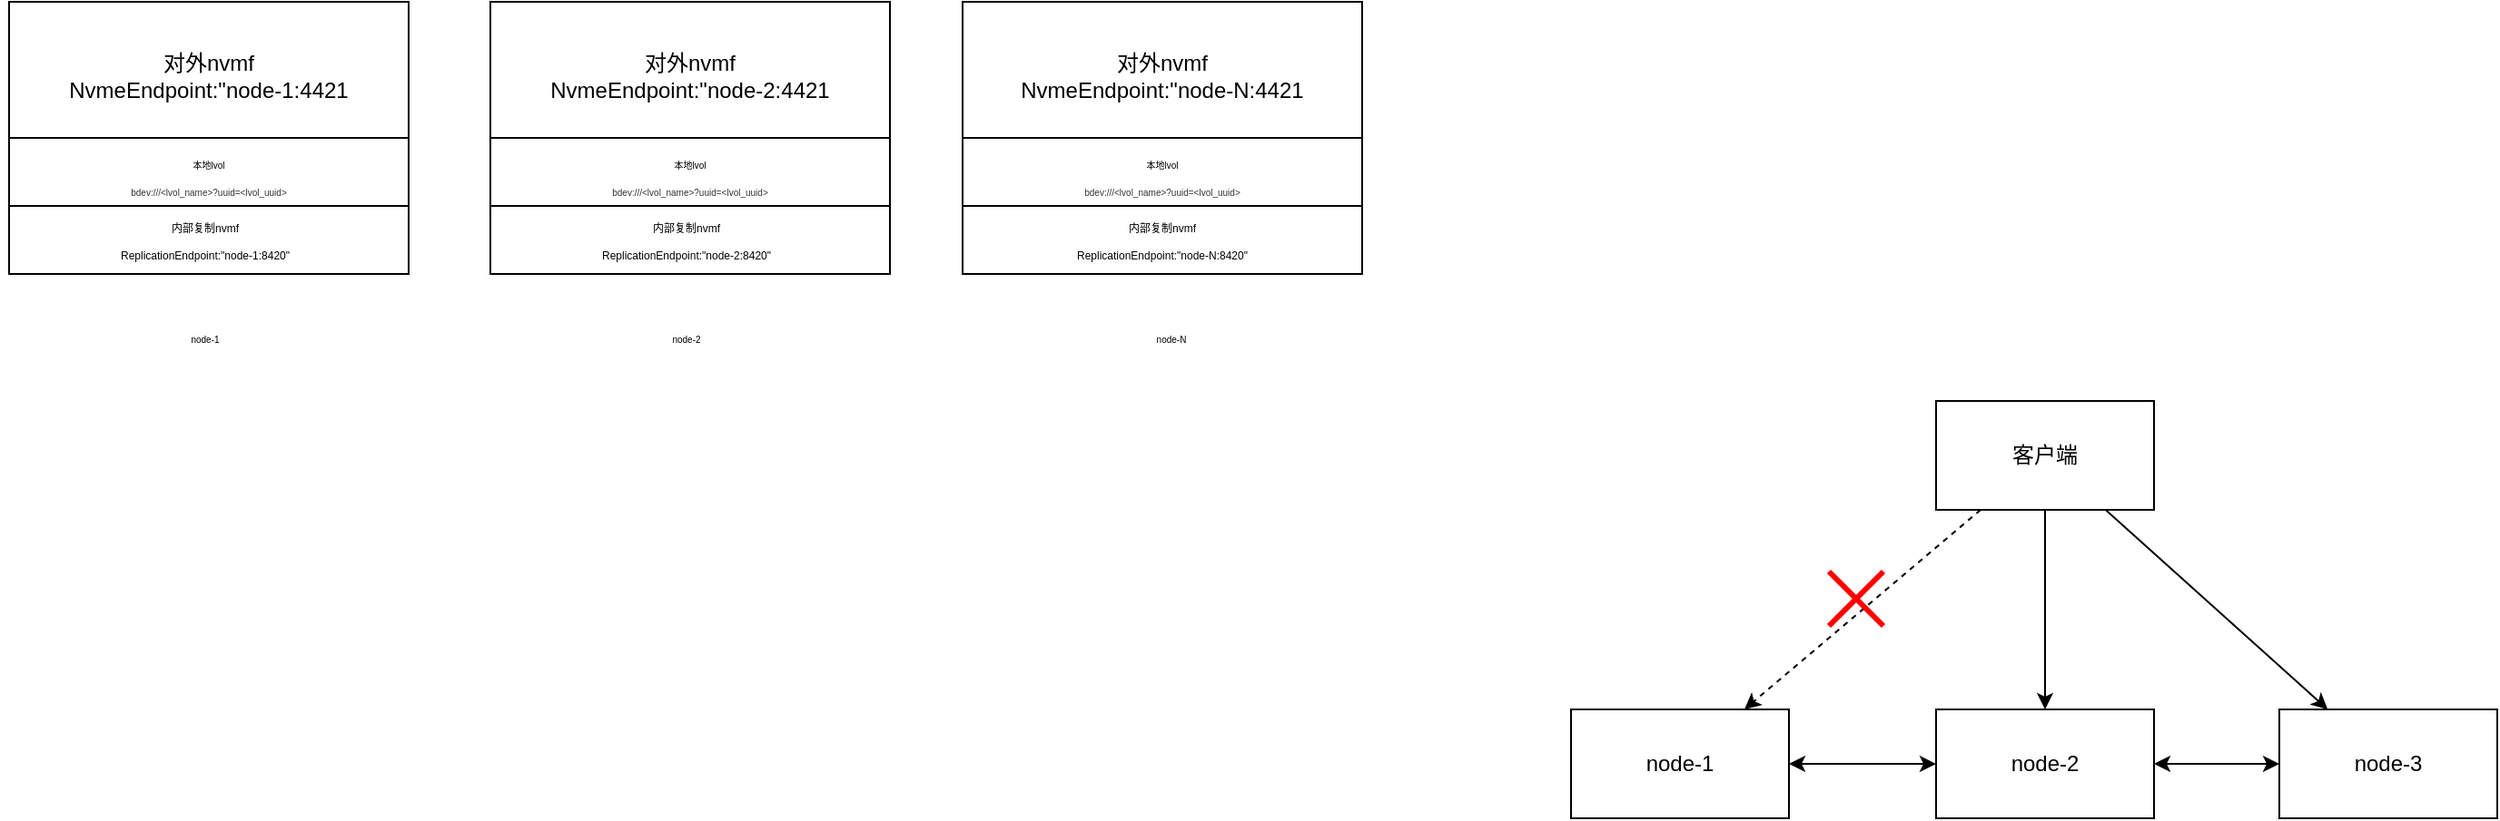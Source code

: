 <mxfile version="17.4.1" type="github">
  <diagram id="ZcXVYhi8jEZApE4LMf-Q" name="Page-1">
    <mxGraphModel dx="2062" dy="1108" grid="1" gridSize="10" guides="1" tooltips="1" connect="1" arrows="1" fold="1" page="1" pageScale="1" pageWidth="827" pageHeight="1169" math="0" shadow="0">
      <root>
        <mxCell id="0" />
        <mxCell id="1" parent="0" />
        <mxCell id="OA4Hp8N05hoUwHdPYNo9-9" value="" style="group" parent="1" vertex="1" connectable="0">
          <mxGeometry x="115" y="330" width="225" height="150" as="geometry" />
        </mxCell>
        <mxCell id="OA4Hp8N05hoUwHdPYNo9-2" value="" style="rounded=0;whiteSpace=wrap;html=1;" parent="OA4Hp8N05hoUwHdPYNo9-9" vertex="1">
          <mxGeometry x="5" width="220" height="150" as="geometry" />
        </mxCell>
        <mxCell id="OA4Hp8N05hoUwHdPYNo9-3" value="对外nvmf&lt;br&gt;NvmeEndpoint:&quot;node-1:4421" style="text;html=1;strokeColor=none;fillColor=none;align=center;verticalAlign=middle;whiteSpace=wrap;rounded=0;" parent="OA4Hp8N05hoUwHdPYNo9-9" vertex="1">
          <mxGeometry x="35" y="26" width="160" height="30" as="geometry" />
        </mxCell>
        <mxCell id="OA4Hp8N05hoUwHdPYNo9-4" value="&lt;font style=&quot;font-size: 6px&quot;&gt;内部复制nvmf&lt;br&gt;ReplicationEndpoint:&quot;node-1:8420&quot;&lt;/font&gt;" style="text;html=1;strokeColor=none;fillColor=none;align=center;verticalAlign=middle;whiteSpace=wrap;rounded=0;strokeWidth=0;" parent="OA4Hp8N05hoUwHdPYNo9-9" vertex="1">
          <mxGeometry x="13" y="110" width="200" height="40" as="geometry" />
        </mxCell>
        <mxCell id="OA4Hp8N05hoUwHdPYNo9-5" value="" style="endArrow=none;html=1;rounded=0;exitX=0;exitY=0.5;exitDx=0;exitDy=0;entryX=1;entryY=0.5;entryDx=0;entryDy=0;" parent="OA4Hp8N05hoUwHdPYNo9-9" source="OA4Hp8N05hoUwHdPYNo9-2" target="OA4Hp8N05hoUwHdPYNo9-2" edge="1">
          <mxGeometry width="50" height="50" relative="1" as="geometry">
            <mxPoint x="55" y="100" as="sourcePoint" />
            <mxPoint x="105" y="50" as="targetPoint" />
          </mxGeometry>
        </mxCell>
        <mxCell id="OA4Hp8N05hoUwHdPYNo9-6" value="" style="endArrow=none;html=1;rounded=0;exitX=0;exitY=0.75;exitDx=0;exitDy=0;entryX=1;entryY=0.75;entryDx=0;entryDy=0;" parent="OA4Hp8N05hoUwHdPYNo9-9" source="OA4Hp8N05hoUwHdPYNo9-2" target="OA4Hp8N05hoUwHdPYNo9-2" edge="1">
          <mxGeometry width="50" height="50" relative="1" as="geometry">
            <mxPoint x="15" y="62.5" as="sourcePoint" />
            <mxPoint x="85" y="80" as="targetPoint" />
          </mxGeometry>
        </mxCell>
        <mxCell id="OA4Hp8N05hoUwHdPYNo9-8" value="&lt;font style=&quot;font-size: 5px&quot;&gt;本地lvol&lt;br&gt;&lt;span style=&quot;color: rgb(51 , 51 , 51)&quot;&gt;bdev:///&amp;lt;lvol_name&amp;gt;?uuid=&amp;lt;lvol_uuid&amp;gt;&lt;/span&gt;&lt;/font&gt;&lt;span style=&quot;font-size: 6px&quot;&gt;&lt;br&gt;&lt;/span&gt;" style="text;html=1;strokeColor=none;fillColor=none;align=center;verticalAlign=middle;whiteSpace=wrap;rounded=0;strokeWidth=0;" parent="OA4Hp8N05hoUwHdPYNo9-9" vertex="1">
          <mxGeometry x="5" y="80" width="220" height="30" as="geometry" />
        </mxCell>
        <mxCell id="OA4Hp8N05hoUwHdPYNo9-10" value="" style="group" parent="1" vertex="1" connectable="0">
          <mxGeometry x="380" y="330" width="225" height="150" as="geometry" />
        </mxCell>
        <mxCell id="OA4Hp8N05hoUwHdPYNo9-11" value="" style="rounded=0;whiteSpace=wrap;html=1;" parent="OA4Hp8N05hoUwHdPYNo9-10" vertex="1">
          <mxGeometry x="5" width="220" height="150" as="geometry" />
        </mxCell>
        <mxCell id="OA4Hp8N05hoUwHdPYNo9-12" value="对外nvmf&lt;br&gt;NvmeEndpoint:&quot;node-2:4421" style="text;html=1;strokeColor=none;fillColor=none;align=center;verticalAlign=middle;whiteSpace=wrap;rounded=0;" parent="OA4Hp8N05hoUwHdPYNo9-10" vertex="1">
          <mxGeometry x="35" y="26" width="160" height="30" as="geometry" />
        </mxCell>
        <mxCell id="OA4Hp8N05hoUwHdPYNo9-13" value="&lt;font style=&quot;font-size: 6px&quot;&gt;内部复制nvmf&lt;br&gt;ReplicationEndpoint:&quot;node-2:8420&quot;&lt;/font&gt;" style="text;html=1;strokeColor=none;fillColor=none;align=center;verticalAlign=middle;whiteSpace=wrap;rounded=0;strokeWidth=0;" parent="OA4Hp8N05hoUwHdPYNo9-10" vertex="1">
          <mxGeometry x="13" y="110" width="200" height="40" as="geometry" />
        </mxCell>
        <mxCell id="OA4Hp8N05hoUwHdPYNo9-14" value="" style="endArrow=none;html=1;rounded=0;exitX=0;exitY=0.5;exitDx=0;exitDy=0;entryX=1;entryY=0.5;entryDx=0;entryDy=0;" parent="OA4Hp8N05hoUwHdPYNo9-10" source="OA4Hp8N05hoUwHdPYNo9-11" target="OA4Hp8N05hoUwHdPYNo9-11" edge="1">
          <mxGeometry width="50" height="50" relative="1" as="geometry">
            <mxPoint x="55" y="100" as="sourcePoint" />
            <mxPoint x="105" y="50" as="targetPoint" />
          </mxGeometry>
        </mxCell>
        <mxCell id="OA4Hp8N05hoUwHdPYNo9-15" value="" style="endArrow=none;html=1;rounded=0;exitX=0;exitY=0.75;exitDx=0;exitDy=0;entryX=1;entryY=0.75;entryDx=0;entryDy=0;" parent="OA4Hp8N05hoUwHdPYNo9-10" source="OA4Hp8N05hoUwHdPYNo9-11" target="OA4Hp8N05hoUwHdPYNo9-11" edge="1">
          <mxGeometry width="50" height="50" relative="1" as="geometry">
            <mxPoint x="15" y="62.5" as="sourcePoint" />
            <mxPoint x="85" y="80" as="targetPoint" />
          </mxGeometry>
        </mxCell>
        <mxCell id="OA4Hp8N05hoUwHdPYNo9-16" value="&lt;font style=&quot;font-size: 5px&quot;&gt;本地lvol&lt;br&gt;&lt;span style=&quot;color: rgb(51 , 51 , 51)&quot;&gt;bdev:///&amp;lt;lvol_name&amp;gt;?uuid=&amp;lt;lvol_uuid&amp;gt;&lt;/span&gt;&lt;/font&gt;&lt;span style=&quot;font-size: 6px&quot;&gt;&lt;br&gt;&lt;/span&gt;" style="text;html=1;strokeColor=none;fillColor=none;align=center;verticalAlign=middle;whiteSpace=wrap;rounded=0;strokeWidth=0;" parent="OA4Hp8N05hoUwHdPYNo9-10" vertex="1">
          <mxGeometry x="5" y="80" width="220" height="30" as="geometry" />
        </mxCell>
        <mxCell id="OA4Hp8N05hoUwHdPYNo9-17" value="" style="group" parent="1" vertex="1" connectable="0">
          <mxGeometry x="640" y="330" width="225" height="150" as="geometry" />
        </mxCell>
        <mxCell id="OA4Hp8N05hoUwHdPYNo9-18" value="" style="rounded=0;whiteSpace=wrap;html=1;" parent="OA4Hp8N05hoUwHdPYNo9-17" vertex="1">
          <mxGeometry x="5" width="220" height="150" as="geometry" />
        </mxCell>
        <mxCell id="OA4Hp8N05hoUwHdPYNo9-19" value="对外nvmf&lt;br&gt;NvmeEndpoint:&quot;node-N:4421" style="text;html=1;strokeColor=none;fillColor=none;align=center;verticalAlign=middle;whiteSpace=wrap;rounded=0;" parent="OA4Hp8N05hoUwHdPYNo9-17" vertex="1">
          <mxGeometry x="35" y="26" width="160" height="30" as="geometry" />
        </mxCell>
        <mxCell id="OA4Hp8N05hoUwHdPYNo9-20" value="&lt;font style=&quot;font-size: 6px&quot;&gt;内部复制nvmf&lt;br&gt;ReplicationEndpoint:&quot;node-N:8420&quot;&lt;/font&gt;" style="text;html=1;strokeColor=none;fillColor=none;align=center;verticalAlign=middle;whiteSpace=wrap;rounded=0;strokeWidth=0;" parent="OA4Hp8N05hoUwHdPYNo9-17" vertex="1">
          <mxGeometry x="15" y="110" width="200" height="40" as="geometry" />
        </mxCell>
        <mxCell id="OA4Hp8N05hoUwHdPYNo9-21" value="" style="endArrow=none;html=1;rounded=0;exitX=0;exitY=0.5;exitDx=0;exitDy=0;entryX=1;entryY=0.5;entryDx=0;entryDy=0;" parent="OA4Hp8N05hoUwHdPYNo9-17" source="OA4Hp8N05hoUwHdPYNo9-18" target="OA4Hp8N05hoUwHdPYNo9-18" edge="1">
          <mxGeometry width="50" height="50" relative="1" as="geometry">
            <mxPoint x="55" y="100" as="sourcePoint" />
            <mxPoint x="105" y="50" as="targetPoint" />
          </mxGeometry>
        </mxCell>
        <mxCell id="OA4Hp8N05hoUwHdPYNo9-22" value="" style="endArrow=none;html=1;rounded=0;exitX=0;exitY=0.75;exitDx=0;exitDy=0;entryX=1;entryY=0.75;entryDx=0;entryDy=0;" parent="OA4Hp8N05hoUwHdPYNo9-17" source="OA4Hp8N05hoUwHdPYNo9-18" target="OA4Hp8N05hoUwHdPYNo9-18" edge="1">
          <mxGeometry width="50" height="50" relative="1" as="geometry">
            <mxPoint x="15" y="62.5" as="sourcePoint" />
            <mxPoint x="85" y="80" as="targetPoint" />
          </mxGeometry>
        </mxCell>
        <mxCell id="OA4Hp8N05hoUwHdPYNo9-23" value="&lt;font style=&quot;font-size: 5px&quot;&gt;本地lvol&lt;br&gt;&lt;span style=&quot;color: rgb(51 , 51 , 51)&quot;&gt;bdev:///&amp;lt;lvol_name&amp;gt;?uuid=&amp;lt;lvol_uuid&amp;gt;&lt;/span&gt;&lt;/font&gt;&lt;span style=&quot;font-size: 6px&quot;&gt;&lt;br&gt;&lt;/span&gt;" style="text;html=1;strokeColor=none;fillColor=none;align=center;verticalAlign=middle;whiteSpace=wrap;rounded=0;strokeWidth=0;" parent="OA4Hp8N05hoUwHdPYNo9-17" vertex="1">
          <mxGeometry x="5" y="80" width="220" height="30" as="geometry" />
        </mxCell>
        <mxCell id="OA4Hp8N05hoUwHdPYNo9-24" value="node-1" style="text;html=1;strokeColor=none;fillColor=none;align=center;verticalAlign=middle;whiteSpace=wrap;rounded=0;fontSize=5;" parent="1" vertex="1">
          <mxGeometry x="198" y="500" width="60" height="30" as="geometry" />
        </mxCell>
        <mxCell id="OA4Hp8N05hoUwHdPYNo9-25" value="node-2" style="text;html=1;strokeColor=none;fillColor=none;align=center;verticalAlign=middle;whiteSpace=wrap;rounded=0;fontSize=5;" parent="1" vertex="1">
          <mxGeometry x="462.5" y="500" width="60" height="30" as="geometry" />
        </mxCell>
        <mxCell id="OA4Hp8N05hoUwHdPYNo9-26" value="node-N" style="text;html=1;strokeColor=none;fillColor=none;align=center;verticalAlign=middle;whiteSpace=wrap;rounded=0;fontSize=5;" parent="1" vertex="1">
          <mxGeometry x="730" y="500" width="60" height="30" as="geometry" />
        </mxCell>
        <mxCell id="tmL5VtSiSNj98XbMmmCX-3" value="" style="edgeStyle=orthogonalEdgeStyle;rounded=0;orthogonalLoop=1;jettySize=auto;html=1;" edge="1" parent="1" source="tmL5VtSiSNj98XbMmmCX-1" target="tmL5VtSiSNj98XbMmmCX-2">
          <mxGeometry relative="1" as="geometry" />
        </mxCell>
        <mxCell id="tmL5VtSiSNj98XbMmmCX-5" value="" style="rounded=0;orthogonalLoop=1;jettySize=auto;html=1;dashed=1;" edge="1" parent="1" source="tmL5VtSiSNj98XbMmmCX-1" target="tmL5VtSiSNj98XbMmmCX-4">
          <mxGeometry relative="1" as="geometry" />
        </mxCell>
        <mxCell id="tmL5VtSiSNj98XbMmmCX-7" value="" style="rounded=0;orthogonalLoop=1;jettySize=auto;html=1;" edge="1" parent="1" source="tmL5VtSiSNj98XbMmmCX-1" target="tmL5VtSiSNj98XbMmmCX-6">
          <mxGeometry relative="1" as="geometry" />
        </mxCell>
        <mxCell id="tmL5VtSiSNj98XbMmmCX-1" value="客户端" style="rounded=0;whiteSpace=wrap;html=1;" vertex="1" parent="1">
          <mxGeometry x="1181" y="550" width="120" height="60" as="geometry" />
        </mxCell>
        <mxCell id="tmL5VtSiSNj98XbMmmCX-2" value="node-2" style="rounded=0;whiteSpace=wrap;html=1;" vertex="1" parent="1">
          <mxGeometry x="1181" y="720" width="120" height="60" as="geometry" />
        </mxCell>
        <mxCell id="tmL5VtSiSNj98XbMmmCX-4" value="node-1" style="whiteSpace=wrap;html=1;rounded=0;" vertex="1" parent="1">
          <mxGeometry x="980" y="720" width="120" height="60" as="geometry" />
        </mxCell>
        <mxCell id="tmL5VtSiSNj98XbMmmCX-6" value="node-3" style="rounded=0;whiteSpace=wrap;html=1;" vertex="1" parent="1">
          <mxGeometry x="1370" y="720" width="120" height="60" as="geometry" />
        </mxCell>
        <mxCell id="tmL5VtSiSNj98XbMmmCX-10" value="" style="endArrow=classic;startArrow=classic;html=1;rounded=0;entryX=0;entryY=0.5;entryDx=0;entryDy=0;exitX=1;exitY=0.5;exitDx=0;exitDy=0;" edge="1" parent="1" source="tmL5VtSiSNj98XbMmmCX-4" target="tmL5VtSiSNj98XbMmmCX-2">
          <mxGeometry width="50" height="50" relative="1" as="geometry">
            <mxPoint x="1080" y="880" as="sourcePoint" />
            <mxPoint x="1130" y="830" as="targetPoint" />
          </mxGeometry>
        </mxCell>
        <mxCell id="tmL5VtSiSNj98XbMmmCX-11" value="" style="endArrow=classic;startArrow=classic;html=1;rounded=0;entryX=0;entryY=0.5;entryDx=0;entryDy=0;exitX=1;exitY=0.5;exitDx=0;exitDy=0;" edge="1" parent="1" source="tmL5VtSiSNj98XbMmmCX-2" target="tmL5VtSiSNj98XbMmmCX-6">
          <mxGeometry width="50" height="50" relative="1" as="geometry">
            <mxPoint x="1390" y="930" as="sourcePoint" />
            <mxPoint x="1440" y="880" as="targetPoint" />
          </mxGeometry>
        </mxCell>
        <mxCell id="tmL5VtSiSNj98XbMmmCX-13" value="" style="shape=umlDestroy;whiteSpace=wrap;html=1;strokeWidth=3;strokeColor=#FF0000;" vertex="1" parent="1">
          <mxGeometry x="1122" y="644" width="30" height="30" as="geometry" />
        </mxCell>
      </root>
    </mxGraphModel>
  </diagram>
</mxfile>
